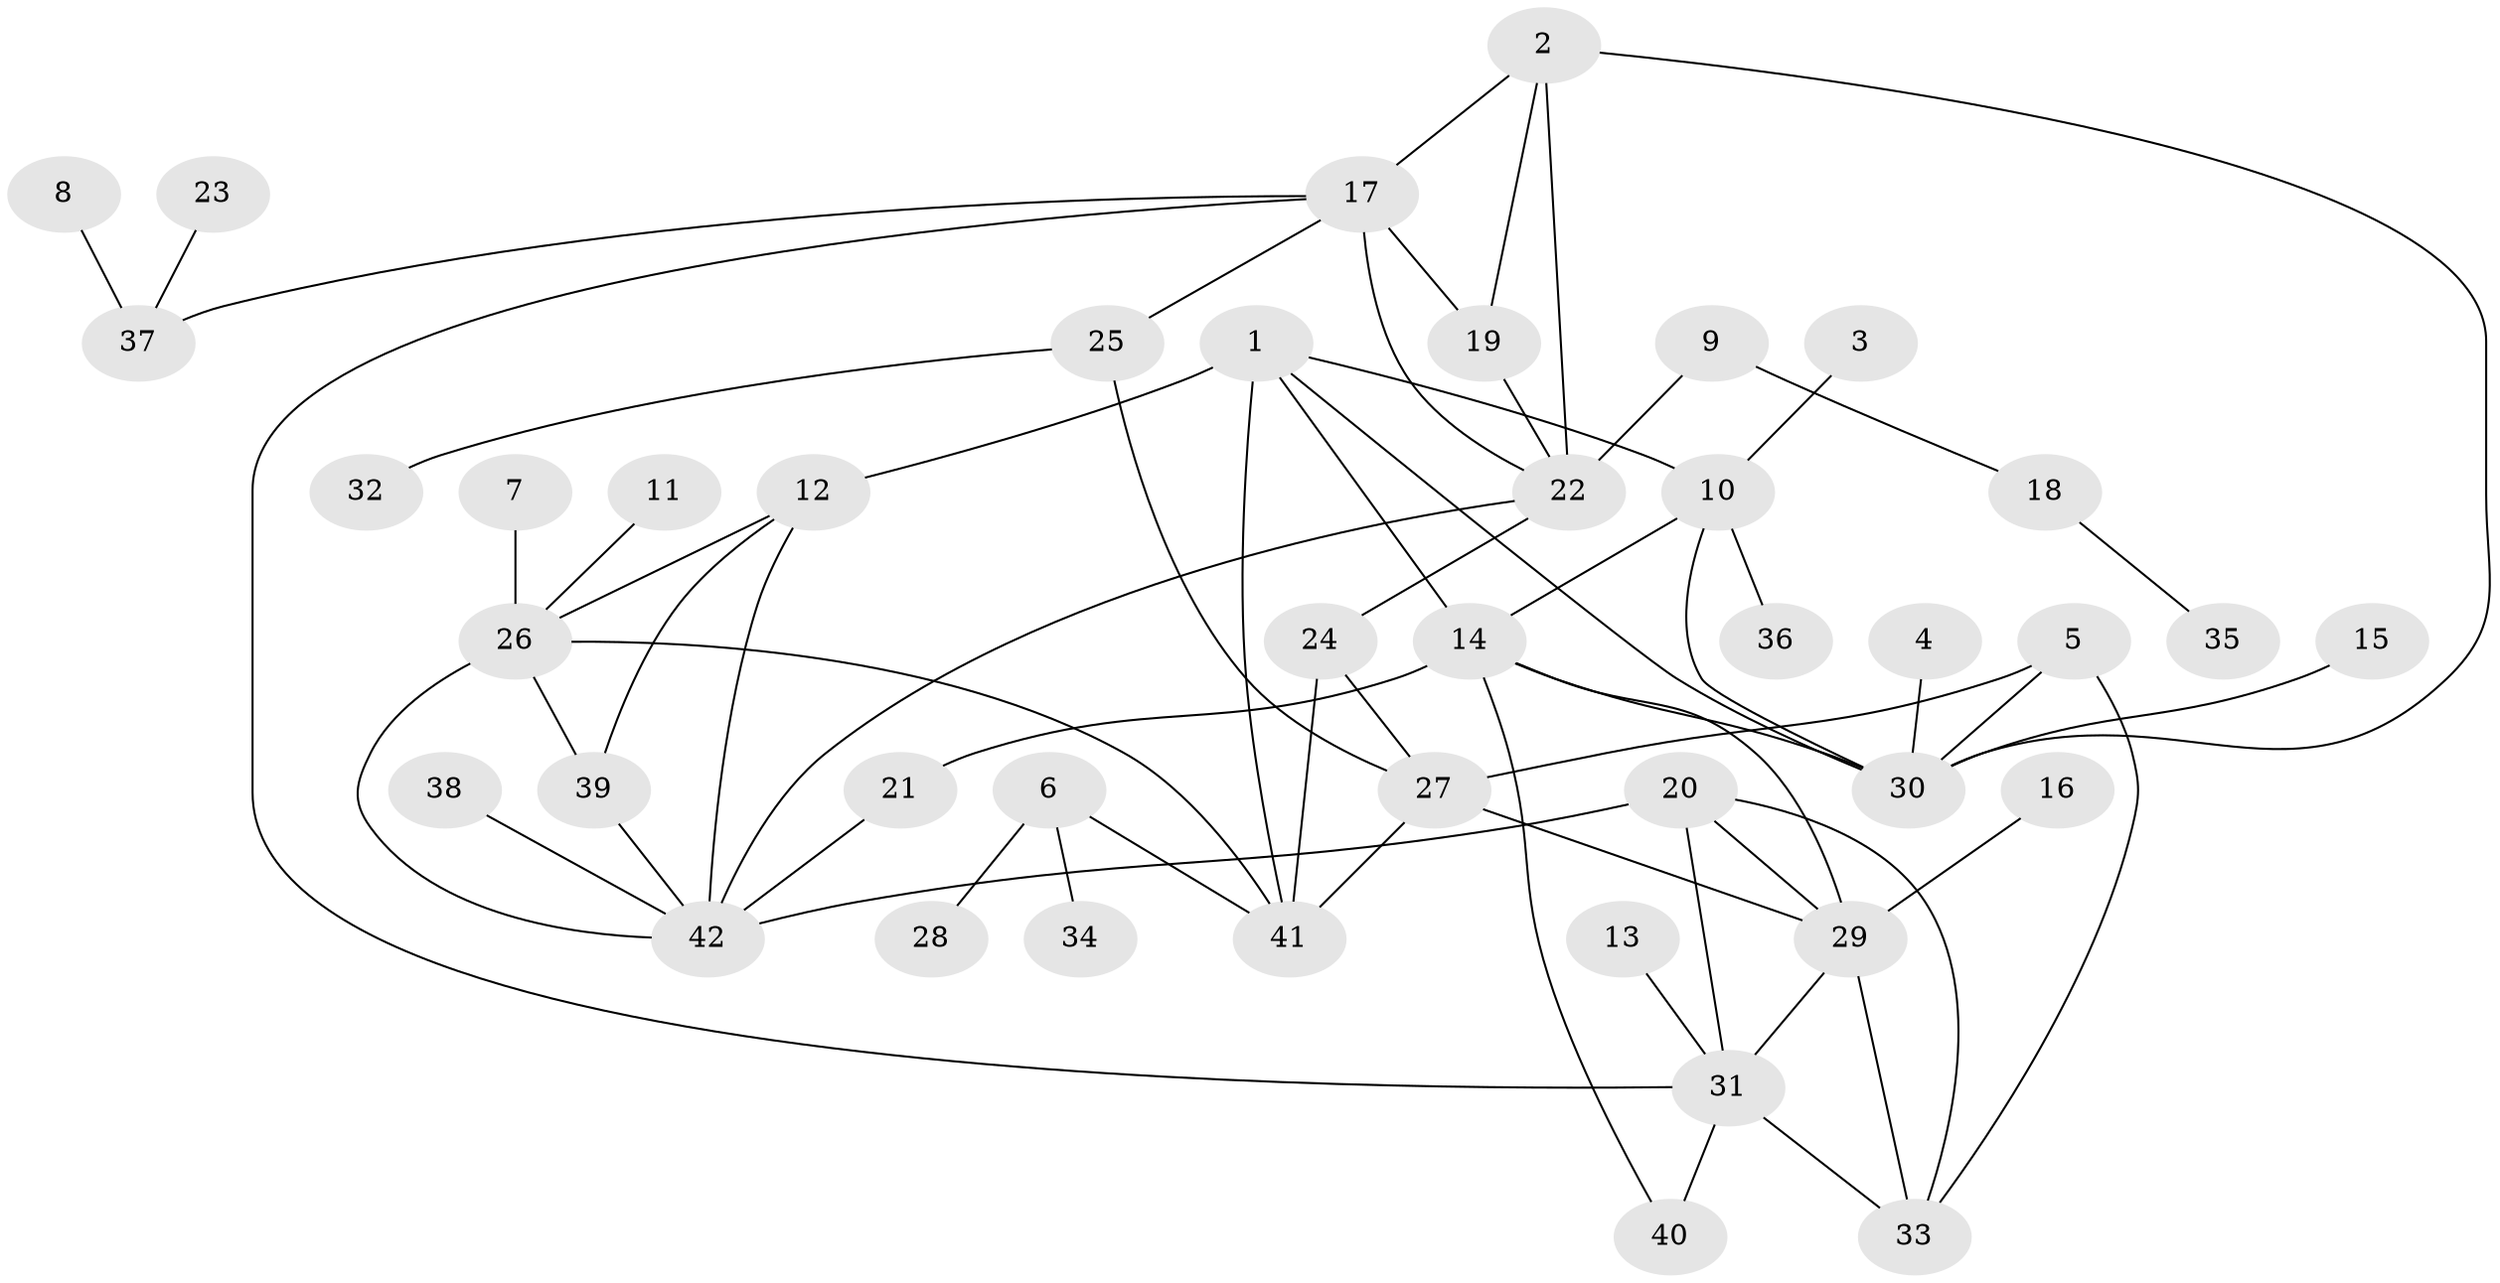 // original degree distribution, {8: 0.060240963855421686, 9: 0.024096385542168676, 5: 0.04819277108433735, 6: 0.03614457831325301, 7: 0.03614457831325301, 4: 0.03614457831325301, 3: 0.08433734939759036, 1: 0.5301204819277109, 2: 0.14457831325301204}
// Generated by graph-tools (version 1.1) at 2025/02/03/09/25 03:02:33]
// undirected, 42 vertices, 65 edges
graph export_dot {
graph [start="1"]
  node [color=gray90,style=filled];
  1;
  2;
  3;
  4;
  5;
  6;
  7;
  8;
  9;
  10;
  11;
  12;
  13;
  14;
  15;
  16;
  17;
  18;
  19;
  20;
  21;
  22;
  23;
  24;
  25;
  26;
  27;
  28;
  29;
  30;
  31;
  32;
  33;
  34;
  35;
  36;
  37;
  38;
  39;
  40;
  41;
  42;
  1 -- 10 [weight=1.0];
  1 -- 12 [weight=1.0];
  1 -- 14 [weight=1.0];
  1 -- 30 [weight=1.0];
  1 -- 41 [weight=1.0];
  2 -- 17 [weight=1.0];
  2 -- 19 [weight=1.0];
  2 -- 22 [weight=1.0];
  2 -- 30 [weight=1.0];
  3 -- 10 [weight=1.0];
  4 -- 30 [weight=1.0];
  5 -- 27 [weight=1.0];
  5 -- 30 [weight=1.0];
  5 -- 33 [weight=1.0];
  6 -- 28 [weight=1.0];
  6 -- 34 [weight=1.0];
  6 -- 41 [weight=1.0];
  7 -- 26 [weight=1.0];
  8 -- 37 [weight=1.0];
  9 -- 18 [weight=1.0];
  9 -- 22 [weight=1.0];
  10 -- 14 [weight=1.0];
  10 -- 30 [weight=1.0];
  10 -- 36 [weight=1.0];
  11 -- 26 [weight=1.0];
  12 -- 26 [weight=1.0];
  12 -- 39 [weight=1.0];
  12 -- 42 [weight=1.0];
  13 -- 31 [weight=1.0];
  14 -- 21 [weight=2.0];
  14 -- 29 [weight=1.0];
  14 -- 30 [weight=1.0];
  14 -- 40 [weight=1.0];
  15 -- 30 [weight=1.0];
  16 -- 29 [weight=1.0];
  17 -- 19 [weight=1.0];
  17 -- 22 [weight=1.0];
  17 -- 25 [weight=1.0];
  17 -- 31 [weight=1.0];
  17 -- 37 [weight=1.0];
  18 -- 35 [weight=1.0];
  19 -- 22 [weight=1.0];
  20 -- 29 [weight=1.0];
  20 -- 31 [weight=1.0];
  20 -- 33 [weight=1.0];
  20 -- 42 [weight=1.0];
  21 -- 42 [weight=1.0];
  22 -- 24 [weight=1.0];
  22 -- 42 [weight=1.0];
  23 -- 37 [weight=1.0];
  24 -- 27 [weight=2.0];
  24 -- 41 [weight=2.0];
  25 -- 27 [weight=1.0];
  25 -- 32 [weight=1.0];
  26 -- 39 [weight=1.0];
  26 -- 41 [weight=1.0];
  26 -- 42 [weight=1.0];
  27 -- 29 [weight=1.0];
  27 -- 41 [weight=1.0];
  29 -- 31 [weight=1.0];
  29 -- 33 [weight=1.0];
  31 -- 33 [weight=1.0];
  31 -- 40 [weight=1.0];
  38 -- 42 [weight=1.0];
  39 -- 42 [weight=1.0];
}
